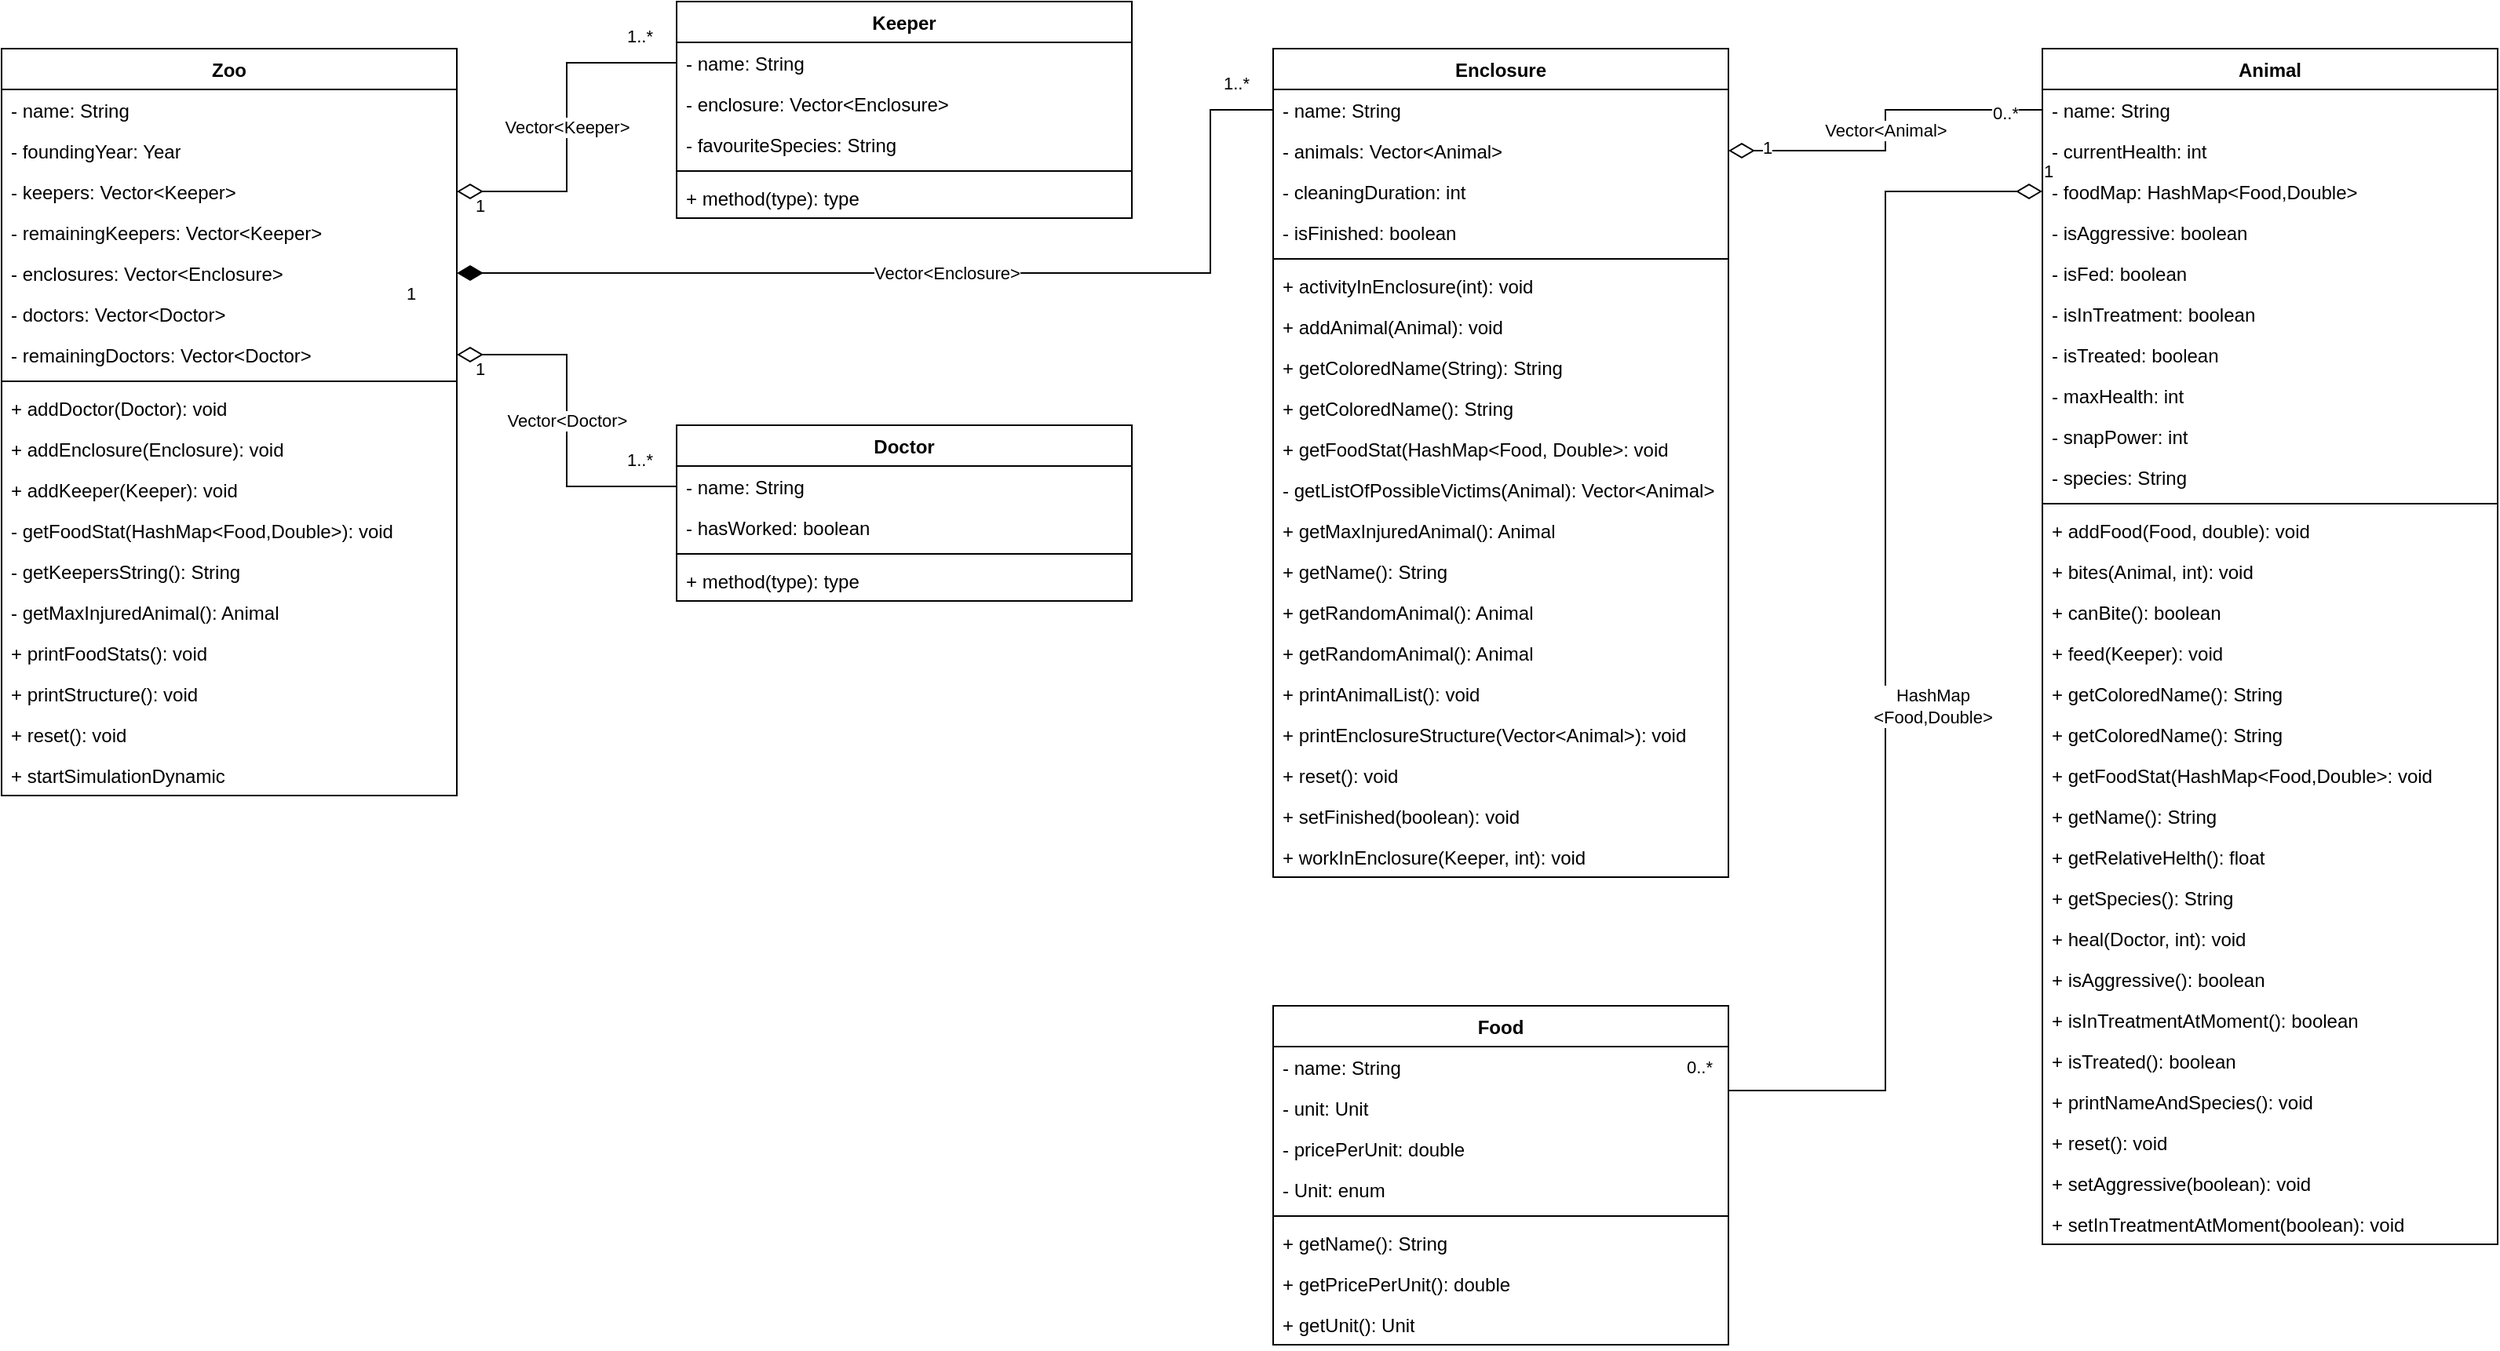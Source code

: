 <mxfile version="24.2.7" type="device">
  <diagram name="Page-1" id="Pk9zL08sHy-tiMbO6ThS">
    <mxGraphModel dx="3749" dy="1863" grid="1" gridSize="10" guides="1" tooltips="1" connect="1" arrows="1" fold="1" page="1" pageScale="1" pageWidth="1654" pageHeight="1169" math="0" shadow="0">
      <root>
        <mxCell id="0" />
        <mxCell id="1" parent="0" />
        <mxCell id="gAP76G3xezZ4vPlOtS2M-1" value="Zoo" style="swimlane;fontStyle=1;align=center;verticalAlign=top;childLayout=stackLayout;horizontal=1;startSize=26;horizontalStack=0;resizeParent=1;resizeParentMax=0;resizeLast=0;collapsible=1;marginBottom=0;whiteSpace=wrap;html=1;" parent="1" vertex="1">
          <mxGeometry x="50" y="40" width="290" height="476" as="geometry" />
        </mxCell>
        <mxCell id="gAP76G3xezZ4vPlOtS2M-2" value="- name: String" style="text;strokeColor=none;fillColor=none;align=left;verticalAlign=top;spacingLeft=4;spacingRight=4;overflow=hidden;rotatable=0;points=[[0,0.5],[1,0.5]];portConstraint=eastwest;whiteSpace=wrap;html=1;" parent="gAP76G3xezZ4vPlOtS2M-1" vertex="1">
          <mxGeometry y="26" width="290" height="26" as="geometry" />
        </mxCell>
        <mxCell id="gAP76G3xezZ4vPlOtS2M-9" value="- foundingYear: Year" style="text;strokeColor=none;fillColor=none;align=left;verticalAlign=top;spacingLeft=4;spacingRight=4;overflow=hidden;rotatable=0;points=[[0,0.5],[1,0.5]];portConstraint=eastwest;whiteSpace=wrap;html=1;" parent="gAP76G3xezZ4vPlOtS2M-1" vertex="1">
          <mxGeometry y="52" width="290" height="26" as="geometry" />
        </mxCell>
        <mxCell id="gAP76G3xezZ4vPlOtS2M-7" value="- keepers: Vector&amp;lt;Keeper&amp;gt;" style="text;strokeColor=none;fillColor=none;align=left;verticalAlign=top;spacingLeft=4;spacingRight=4;overflow=hidden;rotatable=0;points=[[0,0.5],[1,0.5]];portConstraint=eastwest;whiteSpace=wrap;html=1;" parent="gAP76G3xezZ4vPlOtS2M-1" vertex="1">
          <mxGeometry y="78" width="290" height="26" as="geometry" />
        </mxCell>
        <mxCell id="yWIGTHkOieJffYyIHH9y-29" value="- remainingKeepers: Vector&amp;lt;Keeper&amp;gt;" style="text;strokeColor=none;fillColor=none;align=left;verticalAlign=top;spacingLeft=4;spacingRight=4;overflow=hidden;rotatable=0;points=[[0,0.5],[1,0.5]];portConstraint=eastwest;whiteSpace=wrap;html=1;" vertex="1" parent="gAP76G3xezZ4vPlOtS2M-1">
          <mxGeometry y="104" width="290" height="26" as="geometry" />
        </mxCell>
        <mxCell id="gAP76G3xezZ4vPlOtS2M-8" value="- enclosures: Vector&amp;lt;Enclosure&amp;gt;" style="text;strokeColor=none;fillColor=none;align=left;verticalAlign=top;spacingLeft=4;spacingRight=4;overflow=hidden;rotatable=0;points=[[0,0.5],[1,0.5]];portConstraint=eastwest;whiteSpace=wrap;html=1;" parent="gAP76G3xezZ4vPlOtS2M-1" vertex="1">
          <mxGeometry y="130" width="290" height="26" as="geometry" />
        </mxCell>
        <mxCell id="yWIGTHkOieJffYyIHH9y-19" value="- doctors: Vector&amp;lt;Doctor&amp;gt;" style="text;strokeColor=none;fillColor=none;align=left;verticalAlign=top;spacingLeft=4;spacingRight=4;overflow=hidden;rotatable=0;points=[[0,0.5],[1,0.5]];portConstraint=eastwest;whiteSpace=wrap;html=1;" vertex="1" parent="gAP76G3xezZ4vPlOtS2M-1">
          <mxGeometry y="156" width="290" height="26" as="geometry" />
        </mxCell>
        <mxCell id="yWIGTHkOieJffYyIHH9y-30" value="- remainingDoctors: Vector&amp;lt;Doctor&amp;gt;" style="text;strokeColor=none;fillColor=none;align=left;verticalAlign=top;spacingLeft=4;spacingRight=4;overflow=hidden;rotatable=0;points=[[0,0.5],[1,0.5]];portConstraint=eastwest;whiteSpace=wrap;html=1;" vertex="1" parent="gAP76G3xezZ4vPlOtS2M-1">
          <mxGeometry y="182" width="290" height="26" as="geometry" />
        </mxCell>
        <mxCell id="gAP76G3xezZ4vPlOtS2M-3" value="" style="line;strokeWidth=1;fillColor=none;align=left;verticalAlign=middle;spacingTop=-1;spacingLeft=3;spacingRight=3;rotatable=0;labelPosition=right;points=[];portConstraint=eastwest;strokeColor=inherit;" parent="gAP76G3xezZ4vPlOtS2M-1" vertex="1">
          <mxGeometry y="208" width="290" height="8" as="geometry" />
        </mxCell>
        <mxCell id="gAP76G3xezZ4vPlOtS2M-4" value="+ addDoctor(Doctor): void" style="text;strokeColor=none;fillColor=none;align=left;verticalAlign=top;spacingLeft=4;spacingRight=4;overflow=hidden;rotatable=0;points=[[0,0.5],[1,0.5]];portConstraint=eastwest;whiteSpace=wrap;html=1;" parent="gAP76G3xezZ4vPlOtS2M-1" vertex="1">
          <mxGeometry y="216" width="290" height="26" as="geometry" />
        </mxCell>
        <mxCell id="yWIGTHkOieJffYyIHH9y-20" value="+ addEnclosure(Enclosure): void" style="text;strokeColor=none;fillColor=none;align=left;verticalAlign=top;spacingLeft=4;spacingRight=4;overflow=hidden;rotatable=0;points=[[0,0.5],[1,0.5]];portConstraint=eastwest;whiteSpace=wrap;html=1;" vertex="1" parent="gAP76G3xezZ4vPlOtS2M-1">
          <mxGeometry y="242" width="290" height="26" as="geometry" />
        </mxCell>
        <mxCell id="yWIGTHkOieJffYyIHH9y-21" value="+ addKeeper(Keeper): void" style="text;strokeColor=none;fillColor=none;align=left;verticalAlign=top;spacingLeft=4;spacingRight=4;overflow=hidden;rotatable=0;points=[[0,0.5],[1,0.5]];portConstraint=eastwest;whiteSpace=wrap;html=1;" vertex="1" parent="gAP76G3xezZ4vPlOtS2M-1">
          <mxGeometry y="268" width="290" height="26" as="geometry" />
        </mxCell>
        <mxCell id="yWIGTHkOieJffYyIHH9y-22" value="&lt;div&gt;- getFoodStat(HashMap&amp;lt;Food,Double&amp;gt;): void&lt;/div&gt;" style="text;strokeColor=none;fillColor=none;align=left;verticalAlign=top;spacingLeft=4;spacingRight=4;overflow=hidden;rotatable=0;points=[[0,0.5],[1,0.5]];portConstraint=eastwest;whiteSpace=wrap;html=1;" vertex="1" parent="gAP76G3xezZ4vPlOtS2M-1">
          <mxGeometry y="294" width="290" height="26" as="geometry" />
        </mxCell>
        <mxCell id="yWIGTHkOieJffYyIHH9y-23" value="- getKeepersString(): String" style="text;strokeColor=none;fillColor=none;align=left;verticalAlign=top;spacingLeft=4;spacingRight=4;overflow=hidden;rotatable=0;points=[[0,0.5],[1,0.5]];portConstraint=eastwest;whiteSpace=wrap;html=1;" vertex="1" parent="gAP76G3xezZ4vPlOtS2M-1">
          <mxGeometry y="320" width="290" height="26" as="geometry" />
        </mxCell>
        <mxCell id="yWIGTHkOieJffYyIHH9y-24" value="- getMaxInjuredAnimal(): Animal" style="text;strokeColor=none;fillColor=none;align=left;verticalAlign=top;spacingLeft=4;spacingRight=4;overflow=hidden;rotatable=0;points=[[0,0.5],[1,0.5]];portConstraint=eastwest;whiteSpace=wrap;html=1;" vertex="1" parent="gAP76G3xezZ4vPlOtS2M-1">
          <mxGeometry y="346" width="290" height="26" as="geometry" />
        </mxCell>
        <mxCell id="yWIGTHkOieJffYyIHH9y-25" value="&lt;div&gt;+ printFoodStats(): void&lt;/div&gt;" style="text;strokeColor=none;fillColor=none;align=left;verticalAlign=top;spacingLeft=4;spacingRight=4;overflow=hidden;rotatable=0;points=[[0,0.5],[1,0.5]];portConstraint=eastwest;whiteSpace=wrap;html=1;" vertex="1" parent="gAP76G3xezZ4vPlOtS2M-1">
          <mxGeometry y="372" width="290" height="26" as="geometry" />
        </mxCell>
        <mxCell id="yWIGTHkOieJffYyIHH9y-26" value="&lt;div&gt;+ printStructure(): void&lt;/div&gt;" style="text;strokeColor=none;fillColor=none;align=left;verticalAlign=top;spacingLeft=4;spacingRight=4;overflow=hidden;rotatable=0;points=[[0,0.5],[1,0.5]];portConstraint=eastwest;whiteSpace=wrap;html=1;" vertex="1" parent="gAP76G3xezZ4vPlOtS2M-1">
          <mxGeometry y="398" width="290" height="26" as="geometry" />
        </mxCell>
        <mxCell id="yWIGTHkOieJffYyIHH9y-27" value="+ reset(): void" style="text;strokeColor=none;fillColor=none;align=left;verticalAlign=top;spacingLeft=4;spacingRight=4;overflow=hidden;rotatable=0;points=[[0,0.5],[1,0.5]];portConstraint=eastwest;whiteSpace=wrap;html=1;" vertex="1" parent="gAP76G3xezZ4vPlOtS2M-1">
          <mxGeometry y="424" width="290" height="26" as="geometry" />
        </mxCell>
        <mxCell id="yWIGTHkOieJffYyIHH9y-28" value="+ startSimulationDynamic" style="text;strokeColor=none;fillColor=none;align=left;verticalAlign=top;spacingLeft=4;spacingRight=4;overflow=hidden;rotatable=0;points=[[0,0.5],[1,0.5]];portConstraint=eastwest;whiteSpace=wrap;html=1;" vertex="1" parent="gAP76G3xezZ4vPlOtS2M-1">
          <mxGeometry y="450" width="290" height="26" as="geometry" />
        </mxCell>
        <mxCell id="gAP76G3xezZ4vPlOtS2M-12" value="Enclosure" style="swimlane;fontStyle=1;align=center;verticalAlign=top;childLayout=stackLayout;horizontal=1;startSize=26;horizontalStack=0;resizeParent=1;resizeParentMax=0;resizeLast=0;collapsible=1;marginBottom=0;whiteSpace=wrap;html=1;" parent="1" vertex="1">
          <mxGeometry x="860" y="40" width="290" height="528" as="geometry" />
        </mxCell>
        <mxCell id="gAP76G3xezZ4vPlOtS2M-13" value="- name: String" style="text;strokeColor=none;fillColor=none;align=left;verticalAlign=top;spacingLeft=4;spacingRight=4;overflow=hidden;rotatable=0;points=[[0,0.5],[1,0.5]];portConstraint=eastwest;whiteSpace=wrap;html=1;" parent="gAP76G3xezZ4vPlOtS2M-12" vertex="1">
          <mxGeometry y="26" width="290" height="26" as="geometry" />
        </mxCell>
        <mxCell id="gAP76G3xezZ4vPlOtS2M-14" value="- animals: Vector&amp;lt;Animal&amp;gt;" style="text;strokeColor=none;fillColor=none;align=left;verticalAlign=top;spacingLeft=4;spacingRight=4;overflow=hidden;rotatable=0;points=[[0,0.5],[1,0.5]];portConstraint=eastwest;whiteSpace=wrap;html=1;" parent="gAP76G3xezZ4vPlOtS2M-12" vertex="1">
          <mxGeometry y="52" width="290" height="26" as="geometry" />
        </mxCell>
        <mxCell id="yWIGTHkOieJffYyIHH9y-31" value="- cleaningDuration: int" style="text;strokeColor=none;fillColor=none;align=left;verticalAlign=top;spacingLeft=4;spacingRight=4;overflow=hidden;rotatable=0;points=[[0,0.5],[1,0.5]];portConstraint=eastwest;whiteSpace=wrap;html=1;" vertex="1" parent="gAP76G3xezZ4vPlOtS2M-12">
          <mxGeometry y="78" width="290" height="26" as="geometry" />
        </mxCell>
        <mxCell id="yWIGTHkOieJffYyIHH9y-32" value="&lt;div&gt;- isFinished: boolean&lt;/div&gt;&lt;div&gt;&lt;br&gt;&lt;/div&gt;" style="text;strokeColor=none;fillColor=none;align=left;verticalAlign=top;spacingLeft=4;spacingRight=4;overflow=hidden;rotatable=0;points=[[0,0.5],[1,0.5]];portConstraint=eastwest;whiteSpace=wrap;html=1;" vertex="1" parent="gAP76G3xezZ4vPlOtS2M-12">
          <mxGeometry y="104" width="290" height="26" as="geometry" />
        </mxCell>
        <mxCell id="gAP76G3xezZ4vPlOtS2M-17" value="" style="line;strokeWidth=1;fillColor=none;align=left;verticalAlign=middle;spacingTop=-1;spacingLeft=3;spacingRight=3;rotatable=0;labelPosition=right;points=[];portConstraint=eastwest;strokeColor=inherit;" parent="gAP76G3xezZ4vPlOtS2M-12" vertex="1">
          <mxGeometry y="130" width="290" height="8" as="geometry" />
        </mxCell>
        <mxCell id="gAP76G3xezZ4vPlOtS2M-18" value="+ activityInEnclosure(int): void" style="text;strokeColor=none;fillColor=none;align=left;verticalAlign=top;spacingLeft=4;spacingRight=4;overflow=hidden;rotatable=0;points=[[0,0.5],[1,0.5]];portConstraint=eastwest;whiteSpace=wrap;html=1;" parent="gAP76G3xezZ4vPlOtS2M-12" vertex="1">
          <mxGeometry y="138" width="290" height="26" as="geometry" />
        </mxCell>
        <mxCell id="yWIGTHkOieJffYyIHH9y-34" value="+ addAnimal(Animal): void" style="text;strokeColor=none;fillColor=none;align=left;verticalAlign=top;spacingLeft=4;spacingRight=4;overflow=hidden;rotatable=0;points=[[0,0.5],[1,0.5]];portConstraint=eastwest;whiteSpace=wrap;html=1;" vertex="1" parent="gAP76G3xezZ4vPlOtS2M-12">
          <mxGeometry y="164" width="290" height="26" as="geometry" />
        </mxCell>
        <mxCell id="yWIGTHkOieJffYyIHH9y-35" value="+ getColoredName(String): String" style="text;strokeColor=none;fillColor=none;align=left;verticalAlign=top;spacingLeft=4;spacingRight=4;overflow=hidden;rotatable=0;points=[[0,0.5],[1,0.5]];portConstraint=eastwest;whiteSpace=wrap;html=1;" vertex="1" parent="gAP76G3xezZ4vPlOtS2M-12">
          <mxGeometry y="190" width="290" height="26" as="geometry" />
        </mxCell>
        <mxCell id="yWIGTHkOieJffYyIHH9y-36" value="&lt;div&gt;+ getColoredName(): String&lt;/div&gt;" style="text;strokeColor=none;fillColor=none;align=left;verticalAlign=top;spacingLeft=4;spacingRight=4;overflow=hidden;rotatable=0;points=[[0,0.5],[1,0.5]];portConstraint=eastwest;whiteSpace=wrap;html=1;" vertex="1" parent="gAP76G3xezZ4vPlOtS2M-12">
          <mxGeometry y="216" width="290" height="26" as="geometry" />
        </mxCell>
        <mxCell id="yWIGTHkOieJffYyIHH9y-37" value="&lt;div&gt;+ getFoodStat(HashMap&amp;lt;Food, Double&amp;gt;: void&lt;/div&gt;" style="text;strokeColor=none;fillColor=none;align=left;verticalAlign=top;spacingLeft=4;spacingRight=4;overflow=hidden;rotatable=0;points=[[0,0.5],[1,0.5]];portConstraint=eastwest;whiteSpace=wrap;html=1;" vertex="1" parent="gAP76G3xezZ4vPlOtS2M-12">
          <mxGeometry y="242" width="290" height="26" as="geometry" />
        </mxCell>
        <mxCell id="yWIGTHkOieJffYyIHH9y-38" value="- getListOfPossibleVictims(Animal): Vector&amp;lt;Animal&amp;gt;" style="text;strokeColor=none;fillColor=none;align=left;verticalAlign=top;spacingLeft=4;spacingRight=4;overflow=hidden;rotatable=0;points=[[0,0.5],[1,0.5]];portConstraint=eastwest;whiteSpace=wrap;html=1;" vertex="1" parent="gAP76G3xezZ4vPlOtS2M-12">
          <mxGeometry y="268" width="290" height="26" as="geometry" />
        </mxCell>
        <mxCell id="yWIGTHkOieJffYyIHH9y-39" value="+ getMaxInjuredAnimal(): Animal" style="text;strokeColor=none;fillColor=none;align=left;verticalAlign=top;spacingLeft=4;spacingRight=4;overflow=hidden;rotatable=0;points=[[0,0.5],[1,0.5]];portConstraint=eastwest;whiteSpace=wrap;html=1;" vertex="1" parent="gAP76G3xezZ4vPlOtS2M-12">
          <mxGeometry y="294" width="290" height="26" as="geometry" />
        </mxCell>
        <mxCell id="yWIGTHkOieJffYyIHH9y-40" value="&lt;div&gt;+ getName(): String&lt;/div&gt;&lt;div&gt;&lt;br&gt;&lt;/div&gt;" style="text;strokeColor=none;fillColor=none;align=left;verticalAlign=top;spacingLeft=4;spacingRight=4;overflow=hidden;rotatable=0;points=[[0,0.5],[1,0.5]];portConstraint=eastwest;whiteSpace=wrap;html=1;" vertex="1" parent="gAP76G3xezZ4vPlOtS2M-12">
          <mxGeometry y="320" width="290" height="26" as="geometry" />
        </mxCell>
        <mxCell id="yWIGTHkOieJffYyIHH9y-41" value="&lt;div&gt;+ getRandomAnimal(): Animal&lt;/div&gt;&lt;div&gt;&lt;br&gt;&lt;/div&gt;" style="text;strokeColor=none;fillColor=none;align=left;verticalAlign=top;spacingLeft=4;spacingRight=4;overflow=hidden;rotatable=0;points=[[0,0.5],[1,0.5]];portConstraint=eastwest;whiteSpace=wrap;html=1;" vertex="1" parent="gAP76G3xezZ4vPlOtS2M-12">
          <mxGeometry y="346" width="290" height="26" as="geometry" />
        </mxCell>
        <mxCell id="yWIGTHkOieJffYyIHH9y-42" value="&lt;div&gt;+ getRandomAnimal(): Animal&lt;/div&gt;&lt;div&gt;&lt;br&gt;&lt;/div&gt;" style="text;strokeColor=none;fillColor=none;align=left;verticalAlign=top;spacingLeft=4;spacingRight=4;overflow=hidden;rotatable=0;points=[[0,0.5],[1,0.5]];portConstraint=eastwest;whiteSpace=wrap;html=1;" vertex="1" parent="gAP76G3xezZ4vPlOtS2M-12">
          <mxGeometry y="372" width="290" height="26" as="geometry" />
        </mxCell>
        <mxCell id="yWIGTHkOieJffYyIHH9y-44" value="+ printAnimalList(): void" style="text;strokeColor=none;fillColor=none;align=left;verticalAlign=top;spacingLeft=4;spacingRight=4;overflow=hidden;rotatable=0;points=[[0,0.5],[1,0.5]];portConstraint=eastwest;whiteSpace=wrap;html=1;" vertex="1" parent="gAP76G3xezZ4vPlOtS2M-12">
          <mxGeometry y="398" width="290" height="26" as="geometry" />
        </mxCell>
        <mxCell id="yWIGTHkOieJffYyIHH9y-45" value="+ printEnclosureStructure(Vector&amp;lt;Animal&amp;gt;): void" style="text;strokeColor=none;fillColor=none;align=left;verticalAlign=top;spacingLeft=4;spacingRight=4;overflow=hidden;rotatable=0;points=[[0,0.5],[1,0.5]];portConstraint=eastwest;whiteSpace=wrap;html=1;" vertex="1" parent="gAP76G3xezZ4vPlOtS2M-12">
          <mxGeometry y="424" width="290" height="26" as="geometry" />
        </mxCell>
        <mxCell id="yWIGTHkOieJffYyIHH9y-46" value="+ reset(): void" style="text;strokeColor=none;fillColor=none;align=left;verticalAlign=top;spacingLeft=4;spacingRight=4;overflow=hidden;rotatable=0;points=[[0,0.5],[1,0.5]];portConstraint=eastwest;whiteSpace=wrap;html=1;" vertex="1" parent="gAP76G3xezZ4vPlOtS2M-12">
          <mxGeometry y="450" width="290" height="26" as="geometry" />
        </mxCell>
        <mxCell id="yWIGTHkOieJffYyIHH9y-47" value="+ setFinished(boolean): void" style="text;strokeColor=none;fillColor=none;align=left;verticalAlign=top;spacingLeft=4;spacingRight=4;overflow=hidden;rotatable=0;points=[[0,0.5],[1,0.5]];portConstraint=eastwest;whiteSpace=wrap;html=1;" vertex="1" parent="gAP76G3xezZ4vPlOtS2M-12">
          <mxGeometry y="476" width="290" height="26" as="geometry" />
        </mxCell>
        <mxCell id="yWIGTHkOieJffYyIHH9y-33" value="+ workInEnclosure(Keeper, int): void" style="text;strokeColor=none;fillColor=none;align=left;verticalAlign=top;spacingLeft=4;spacingRight=4;overflow=hidden;rotatable=0;points=[[0,0.5],[1,0.5]];portConstraint=eastwest;whiteSpace=wrap;html=1;" vertex="1" parent="gAP76G3xezZ4vPlOtS2M-12">
          <mxGeometry y="502" width="290" height="26" as="geometry" />
        </mxCell>
        <mxCell id="gAP76G3xezZ4vPlOtS2M-19" value="Keeper" style="swimlane;fontStyle=1;align=center;verticalAlign=top;childLayout=stackLayout;horizontal=1;startSize=26;horizontalStack=0;resizeParent=1;resizeParentMax=0;resizeLast=0;collapsible=1;marginBottom=0;whiteSpace=wrap;html=1;" parent="1" vertex="1">
          <mxGeometry x="480" y="10" width="290" height="138" as="geometry" />
        </mxCell>
        <mxCell id="gAP76G3xezZ4vPlOtS2M-20" value="- name: String" style="text;strokeColor=none;fillColor=none;align=left;verticalAlign=top;spacingLeft=4;spacingRight=4;overflow=hidden;rotatable=0;points=[[0,0.5],[1,0.5]];portConstraint=eastwest;whiteSpace=wrap;html=1;" parent="gAP76G3xezZ4vPlOtS2M-19" vertex="1">
          <mxGeometry y="26" width="290" height="26" as="geometry" />
        </mxCell>
        <mxCell id="gAP76G3xezZ4vPlOtS2M-21" value="- enclosure: Vector&amp;lt;Enclosure&amp;gt;" style="text;strokeColor=none;fillColor=none;align=left;verticalAlign=top;spacingLeft=4;spacingRight=4;overflow=hidden;rotatable=0;points=[[0,0.5],[1,0.5]];portConstraint=eastwest;whiteSpace=wrap;html=1;" parent="gAP76G3xezZ4vPlOtS2M-19" vertex="1">
          <mxGeometry y="52" width="290" height="26" as="geometry" />
        </mxCell>
        <mxCell id="gAP76G3xezZ4vPlOtS2M-24" value="- favouriteSpecies: String" style="text;strokeColor=none;fillColor=none;align=left;verticalAlign=top;spacingLeft=4;spacingRight=4;overflow=hidden;rotatable=0;points=[[0,0.5],[1,0.5]];portConstraint=eastwest;whiteSpace=wrap;html=1;" parent="gAP76G3xezZ4vPlOtS2M-19" vertex="1">
          <mxGeometry y="78" width="290" height="26" as="geometry" />
        </mxCell>
        <mxCell id="gAP76G3xezZ4vPlOtS2M-22" value="" style="line;strokeWidth=1;fillColor=none;align=left;verticalAlign=middle;spacingTop=-1;spacingLeft=3;spacingRight=3;rotatable=0;labelPosition=right;points=[];portConstraint=eastwest;strokeColor=inherit;" parent="gAP76G3xezZ4vPlOtS2M-19" vertex="1">
          <mxGeometry y="104" width="290" height="8" as="geometry" />
        </mxCell>
        <mxCell id="gAP76G3xezZ4vPlOtS2M-23" value="+ method(type): type" style="text;strokeColor=none;fillColor=none;align=left;verticalAlign=top;spacingLeft=4;spacingRight=4;overflow=hidden;rotatable=0;points=[[0,0.5],[1,0.5]];portConstraint=eastwest;whiteSpace=wrap;html=1;" parent="gAP76G3xezZ4vPlOtS2M-19" vertex="1">
          <mxGeometry y="112" width="290" height="26" as="geometry" />
        </mxCell>
        <mxCell id="gAP76G3xezZ4vPlOtS2M-25" value="Animal" style="swimlane;fontStyle=1;align=center;verticalAlign=top;childLayout=stackLayout;horizontal=1;startSize=26;horizontalStack=0;resizeParent=1;resizeParentMax=0;resizeLast=0;collapsible=1;marginBottom=0;whiteSpace=wrap;html=1;" parent="1" vertex="1">
          <mxGeometry x="1350" y="40" width="290" height="762" as="geometry" />
        </mxCell>
        <mxCell id="gAP76G3xezZ4vPlOtS2M-26" value="- name: String" style="text;strokeColor=none;fillColor=none;align=left;verticalAlign=top;spacingLeft=4;spacingRight=4;overflow=hidden;rotatable=0;points=[[0,0.5],[1,0.5]];portConstraint=eastwest;whiteSpace=wrap;html=1;" parent="gAP76G3xezZ4vPlOtS2M-25" vertex="1">
          <mxGeometry y="26" width="290" height="26" as="geometry" />
        </mxCell>
        <mxCell id="gAP76G3xezZ4vPlOtS2M-31" value="- currentHealth: int" style="text;strokeColor=none;fillColor=none;align=left;verticalAlign=top;spacingLeft=4;spacingRight=4;overflow=hidden;rotatable=0;points=[[0,0.5],[1,0.5]];portConstraint=eastwest;whiteSpace=wrap;html=1;" parent="gAP76G3xezZ4vPlOtS2M-25" vertex="1">
          <mxGeometry y="52" width="290" height="26" as="geometry" />
        </mxCell>
        <mxCell id="gAP76G3xezZ4vPlOtS2M-28" value="- foodMap: HashMap&amp;lt;Food,Double&amp;gt;" style="text;strokeColor=none;fillColor=none;align=left;verticalAlign=top;spacingLeft=4;spacingRight=4;overflow=hidden;rotatable=0;points=[[0,0.5],[1,0.5]];portConstraint=eastwest;whiteSpace=wrap;html=1;" parent="gAP76G3xezZ4vPlOtS2M-25" vertex="1">
          <mxGeometry y="78" width="290" height="26" as="geometry" />
        </mxCell>
        <mxCell id="gAP76G3xezZ4vPlOtS2M-40" value="- isAggressive: boolean" style="text;strokeColor=none;fillColor=none;align=left;verticalAlign=top;spacingLeft=4;spacingRight=4;overflow=hidden;rotatable=0;points=[[0,0.5],[1,0.5]];portConstraint=eastwest;whiteSpace=wrap;html=1;" parent="gAP76G3xezZ4vPlOtS2M-25" vertex="1">
          <mxGeometry y="104" width="290" height="26" as="geometry" />
        </mxCell>
        <mxCell id="yWIGTHkOieJffYyIHH9y-49" value="- isFed: boolean" style="text;strokeColor=none;fillColor=none;align=left;verticalAlign=top;spacingLeft=4;spacingRight=4;overflow=hidden;rotatable=0;points=[[0,0.5],[1,0.5]];portConstraint=eastwest;whiteSpace=wrap;html=1;" vertex="1" parent="gAP76G3xezZ4vPlOtS2M-25">
          <mxGeometry y="130" width="290" height="26" as="geometry" />
        </mxCell>
        <mxCell id="yWIGTHkOieJffYyIHH9y-50" value="&lt;div&gt;- isInTreatment: boolean&lt;/div&gt;&lt;div&gt;&lt;br&gt;&lt;/div&gt;" style="text;strokeColor=none;fillColor=none;align=left;verticalAlign=top;spacingLeft=4;spacingRight=4;overflow=hidden;rotatable=0;points=[[0,0.5],[1,0.5]];portConstraint=eastwest;whiteSpace=wrap;html=1;" vertex="1" parent="gAP76G3xezZ4vPlOtS2M-25">
          <mxGeometry y="156" width="290" height="26" as="geometry" />
        </mxCell>
        <mxCell id="yWIGTHkOieJffYyIHH9y-51" value="- isTreated: boolean" style="text;strokeColor=none;fillColor=none;align=left;verticalAlign=top;spacingLeft=4;spacingRight=4;overflow=hidden;rotatable=0;points=[[0,0.5],[1,0.5]];portConstraint=eastwest;whiteSpace=wrap;html=1;" vertex="1" parent="gAP76G3xezZ4vPlOtS2M-25">
          <mxGeometry y="182" width="290" height="26" as="geometry" />
        </mxCell>
        <mxCell id="gAP76G3xezZ4vPlOtS2M-32" value="- maxHealth: int" style="text;strokeColor=none;fillColor=none;align=left;verticalAlign=top;spacingLeft=4;spacingRight=4;overflow=hidden;rotatable=0;points=[[0,0.5],[1,0.5]];portConstraint=eastwest;whiteSpace=wrap;html=1;" parent="gAP76G3xezZ4vPlOtS2M-25" vertex="1">
          <mxGeometry y="208" width="290" height="26" as="geometry" />
        </mxCell>
        <mxCell id="gAP76G3xezZ4vPlOtS2M-33" value="- snapPower: int" style="text;strokeColor=none;fillColor=none;align=left;verticalAlign=top;spacingLeft=4;spacingRight=4;overflow=hidden;rotatable=0;points=[[0,0.5],[1,0.5]];portConstraint=eastwest;whiteSpace=wrap;html=1;" parent="gAP76G3xezZ4vPlOtS2M-25" vertex="1">
          <mxGeometry y="234" width="290" height="26" as="geometry" />
        </mxCell>
        <mxCell id="gAP76G3xezZ4vPlOtS2M-27" value="- species: String" style="text;strokeColor=none;fillColor=none;align=left;verticalAlign=top;spacingLeft=4;spacingRight=4;overflow=hidden;rotatable=0;points=[[0,0.5],[1,0.5]];portConstraint=eastwest;whiteSpace=wrap;html=1;" parent="gAP76G3xezZ4vPlOtS2M-25" vertex="1">
          <mxGeometry y="260" width="290" height="26" as="geometry" />
        </mxCell>
        <mxCell id="gAP76G3xezZ4vPlOtS2M-29" value="" style="line;strokeWidth=1;fillColor=none;align=left;verticalAlign=middle;spacingTop=-1;spacingLeft=3;spacingRight=3;rotatable=0;labelPosition=right;points=[];portConstraint=eastwest;strokeColor=inherit;" parent="gAP76G3xezZ4vPlOtS2M-25" vertex="1">
          <mxGeometry y="286" width="290" height="8" as="geometry" />
        </mxCell>
        <mxCell id="gAP76G3xezZ4vPlOtS2M-30" value="+ addFood(Food, double): void" style="text;strokeColor=none;fillColor=none;align=left;verticalAlign=top;spacingLeft=4;spacingRight=4;overflow=hidden;rotatable=0;points=[[0,0.5],[1,0.5]];portConstraint=eastwest;whiteSpace=wrap;html=1;" parent="gAP76G3xezZ4vPlOtS2M-25" vertex="1">
          <mxGeometry y="294" width="290" height="26" as="geometry" />
        </mxCell>
        <mxCell id="yWIGTHkOieJffYyIHH9y-52" value="+ bites(Animal, int): void" style="text;strokeColor=none;fillColor=none;align=left;verticalAlign=top;spacingLeft=4;spacingRight=4;overflow=hidden;rotatable=0;points=[[0,0.5],[1,0.5]];portConstraint=eastwest;whiteSpace=wrap;html=1;" vertex="1" parent="gAP76G3xezZ4vPlOtS2M-25">
          <mxGeometry y="320" width="290" height="26" as="geometry" />
        </mxCell>
        <mxCell id="yWIGTHkOieJffYyIHH9y-53" value="&lt;div&gt;+ canBite(): boolean&lt;/div&gt;&lt;div&gt;&lt;br&gt;&lt;/div&gt;" style="text;strokeColor=none;fillColor=none;align=left;verticalAlign=top;spacingLeft=4;spacingRight=4;overflow=hidden;rotatable=0;points=[[0,0.5],[1,0.5]];portConstraint=eastwest;whiteSpace=wrap;html=1;" vertex="1" parent="gAP76G3xezZ4vPlOtS2M-25">
          <mxGeometry y="346" width="290" height="26" as="geometry" />
        </mxCell>
        <mxCell id="yWIGTHkOieJffYyIHH9y-54" value="+ feed(Keeper): void" style="text;strokeColor=none;fillColor=none;align=left;verticalAlign=top;spacingLeft=4;spacingRight=4;overflow=hidden;rotatable=0;points=[[0,0.5],[1,0.5]];portConstraint=eastwest;whiteSpace=wrap;html=1;" vertex="1" parent="gAP76G3xezZ4vPlOtS2M-25">
          <mxGeometry y="372" width="290" height="26" as="geometry" />
        </mxCell>
        <mxCell id="yWIGTHkOieJffYyIHH9y-55" value="+ getColoredName(): String" style="text;strokeColor=none;fillColor=none;align=left;verticalAlign=top;spacingLeft=4;spacingRight=4;overflow=hidden;rotatable=0;points=[[0,0.5],[1,0.5]];portConstraint=eastwest;whiteSpace=wrap;html=1;" vertex="1" parent="gAP76G3xezZ4vPlOtS2M-25">
          <mxGeometry y="398" width="290" height="26" as="geometry" />
        </mxCell>
        <mxCell id="yWIGTHkOieJffYyIHH9y-56" value="+ getColoredName(): String" style="text;strokeColor=none;fillColor=none;align=left;verticalAlign=top;spacingLeft=4;spacingRight=4;overflow=hidden;rotatable=0;points=[[0,0.5],[1,0.5]];portConstraint=eastwest;whiteSpace=wrap;html=1;" vertex="1" parent="gAP76G3xezZ4vPlOtS2M-25">
          <mxGeometry y="424" width="290" height="26" as="geometry" />
        </mxCell>
        <mxCell id="yWIGTHkOieJffYyIHH9y-57" value="+ getFoodStat(HashMap&amp;lt;Food,Double&amp;gt;: void" style="text;strokeColor=none;fillColor=none;align=left;verticalAlign=top;spacingLeft=4;spacingRight=4;overflow=hidden;rotatable=0;points=[[0,0.5],[1,0.5]];portConstraint=eastwest;whiteSpace=wrap;html=1;" vertex="1" parent="gAP76G3xezZ4vPlOtS2M-25">
          <mxGeometry y="450" width="290" height="26" as="geometry" />
        </mxCell>
        <mxCell id="yWIGTHkOieJffYyIHH9y-59" value="+ getName(): String" style="text;strokeColor=none;fillColor=none;align=left;verticalAlign=top;spacingLeft=4;spacingRight=4;overflow=hidden;rotatable=0;points=[[0,0.5],[1,0.5]];portConstraint=eastwest;whiteSpace=wrap;html=1;" vertex="1" parent="gAP76G3xezZ4vPlOtS2M-25">
          <mxGeometry y="476" width="290" height="26" as="geometry" />
        </mxCell>
        <mxCell id="yWIGTHkOieJffYyIHH9y-60" value="&lt;div&gt;+ getRelativeHelth(): float&lt;/div&gt;" style="text;strokeColor=none;fillColor=none;align=left;verticalAlign=top;spacingLeft=4;spacingRight=4;overflow=hidden;rotatable=0;points=[[0,0.5],[1,0.5]];portConstraint=eastwest;whiteSpace=wrap;html=1;" vertex="1" parent="gAP76G3xezZ4vPlOtS2M-25">
          <mxGeometry y="502" width="290" height="26" as="geometry" />
        </mxCell>
        <mxCell id="yWIGTHkOieJffYyIHH9y-61" value="+ getSpecies(): String" style="text;strokeColor=none;fillColor=none;align=left;verticalAlign=top;spacingLeft=4;spacingRight=4;overflow=hidden;rotatable=0;points=[[0,0.5],[1,0.5]];portConstraint=eastwest;whiteSpace=wrap;html=1;" vertex="1" parent="gAP76G3xezZ4vPlOtS2M-25">
          <mxGeometry y="528" width="290" height="26" as="geometry" />
        </mxCell>
        <mxCell id="yWIGTHkOieJffYyIHH9y-62" value="+ heal(Doctor, int): void" style="text;strokeColor=none;fillColor=none;align=left;verticalAlign=top;spacingLeft=4;spacingRight=4;overflow=hidden;rotatable=0;points=[[0,0.5],[1,0.5]];portConstraint=eastwest;whiteSpace=wrap;html=1;" vertex="1" parent="gAP76G3xezZ4vPlOtS2M-25">
          <mxGeometry y="554" width="290" height="26" as="geometry" />
        </mxCell>
        <mxCell id="yWIGTHkOieJffYyIHH9y-63" value="+ isAggressive(): boolean" style="text;strokeColor=none;fillColor=none;align=left;verticalAlign=top;spacingLeft=4;spacingRight=4;overflow=hidden;rotatable=0;points=[[0,0.5],[1,0.5]];portConstraint=eastwest;whiteSpace=wrap;html=1;" vertex="1" parent="gAP76G3xezZ4vPlOtS2M-25">
          <mxGeometry y="580" width="290" height="26" as="geometry" />
        </mxCell>
        <mxCell id="yWIGTHkOieJffYyIHH9y-65" value="&lt;div&gt;+ isInTreatmentAtMoment(): boolean&lt;/div&gt;" style="text;strokeColor=none;fillColor=none;align=left;verticalAlign=top;spacingLeft=4;spacingRight=4;overflow=hidden;rotatable=0;points=[[0,0.5],[1,0.5]];portConstraint=eastwest;whiteSpace=wrap;html=1;" vertex="1" parent="gAP76G3xezZ4vPlOtS2M-25">
          <mxGeometry y="606" width="290" height="26" as="geometry" />
        </mxCell>
        <mxCell id="yWIGTHkOieJffYyIHH9y-66" value="+ isTreated(): boolean" style="text;strokeColor=none;fillColor=none;align=left;verticalAlign=top;spacingLeft=4;spacingRight=4;overflow=hidden;rotatable=0;points=[[0,0.5],[1,0.5]];portConstraint=eastwest;whiteSpace=wrap;html=1;" vertex="1" parent="gAP76G3xezZ4vPlOtS2M-25">
          <mxGeometry y="632" width="290" height="26" as="geometry" />
        </mxCell>
        <mxCell id="yWIGTHkOieJffYyIHH9y-67" value="+ printNameAndSpecies(): void" style="text;strokeColor=none;fillColor=none;align=left;verticalAlign=top;spacingLeft=4;spacingRight=4;overflow=hidden;rotatable=0;points=[[0,0.5],[1,0.5]];portConstraint=eastwest;whiteSpace=wrap;html=1;" vertex="1" parent="gAP76G3xezZ4vPlOtS2M-25">
          <mxGeometry y="658" width="290" height="26" as="geometry" />
        </mxCell>
        <mxCell id="yWIGTHkOieJffYyIHH9y-68" value="&lt;div&gt;+ reset(): void&lt;/div&gt;" style="text;strokeColor=none;fillColor=none;align=left;verticalAlign=top;spacingLeft=4;spacingRight=4;overflow=hidden;rotatable=0;points=[[0,0.5],[1,0.5]];portConstraint=eastwest;whiteSpace=wrap;html=1;" vertex="1" parent="gAP76G3xezZ4vPlOtS2M-25">
          <mxGeometry y="684" width="290" height="26" as="geometry" />
        </mxCell>
        <mxCell id="yWIGTHkOieJffYyIHH9y-69" value="&lt;div&gt;+ setAggressive(boolean): void&lt;/div&gt;" style="text;strokeColor=none;fillColor=none;align=left;verticalAlign=top;spacingLeft=4;spacingRight=4;overflow=hidden;rotatable=0;points=[[0,0.5],[1,0.5]];portConstraint=eastwest;whiteSpace=wrap;html=1;" vertex="1" parent="gAP76G3xezZ4vPlOtS2M-25">
          <mxGeometry y="710" width="290" height="26" as="geometry" />
        </mxCell>
        <mxCell id="yWIGTHkOieJffYyIHH9y-70" value="&lt;div&gt;+ setInTreatmentAtMoment(boolean): void&lt;/div&gt;" style="text;strokeColor=none;fillColor=none;align=left;verticalAlign=top;spacingLeft=4;spacingRight=4;overflow=hidden;rotatable=0;points=[[0,0.5],[1,0.5]];portConstraint=eastwest;whiteSpace=wrap;html=1;" vertex="1" parent="gAP76G3xezZ4vPlOtS2M-25">
          <mxGeometry y="736" width="290" height="26" as="geometry" />
        </mxCell>
        <mxCell id="gAP76G3xezZ4vPlOtS2M-34" value="Food" style="swimlane;fontStyle=1;align=center;verticalAlign=top;childLayout=stackLayout;horizontal=1;startSize=26;horizontalStack=0;resizeParent=1;resizeParentMax=0;resizeLast=0;collapsible=1;marginBottom=0;whiteSpace=wrap;html=1;" parent="1" vertex="1">
          <mxGeometry x="860" y="650" width="290" height="216" as="geometry" />
        </mxCell>
        <mxCell id="gAP76G3xezZ4vPlOtS2M-35" value="- name: String" style="text;strokeColor=none;fillColor=none;align=left;verticalAlign=top;spacingLeft=4;spacingRight=4;overflow=hidden;rotatable=0;points=[[0,0.5],[1,0.5]];portConstraint=eastwest;whiteSpace=wrap;html=1;" parent="gAP76G3xezZ4vPlOtS2M-34" vertex="1">
          <mxGeometry y="26" width="290" height="26" as="geometry" />
        </mxCell>
        <mxCell id="gAP76G3xezZ4vPlOtS2M-36" value="- unit: Unit" style="text;strokeColor=none;fillColor=none;align=left;verticalAlign=top;spacingLeft=4;spacingRight=4;overflow=hidden;rotatable=0;points=[[0,0.5],[1,0.5]];portConstraint=eastwest;whiteSpace=wrap;html=1;" parent="gAP76G3xezZ4vPlOtS2M-34" vertex="1">
          <mxGeometry y="52" width="290" height="26" as="geometry" />
        </mxCell>
        <mxCell id="gAP76G3xezZ4vPlOtS2M-37" value="- pricePerUnit: double" style="text;strokeColor=none;fillColor=none;align=left;verticalAlign=top;spacingLeft=4;spacingRight=4;overflow=hidden;rotatable=0;points=[[0,0.5],[1,0.5]];portConstraint=eastwest;whiteSpace=wrap;html=1;" parent="gAP76G3xezZ4vPlOtS2M-34" vertex="1">
          <mxGeometry y="78" width="290" height="26" as="geometry" />
        </mxCell>
        <mxCell id="gAP76G3xezZ4vPlOtS2M-41" value="- Unit: enum" style="text;strokeColor=none;fillColor=none;align=left;verticalAlign=top;spacingLeft=4;spacingRight=4;overflow=hidden;rotatable=0;points=[[0,0.5],[1,0.5]];portConstraint=eastwest;whiteSpace=wrap;html=1;" parent="gAP76G3xezZ4vPlOtS2M-34" vertex="1">
          <mxGeometry y="104" width="290" height="26" as="geometry" />
        </mxCell>
        <mxCell id="gAP76G3xezZ4vPlOtS2M-38" value="" style="line;strokeWidth=1;fillColor=none;align=left;verticalAlign=middle;spacingTop=-1;spacingLeft=3;spacingRight=3;rotatable=0;labelPosition=right;points=[];portConstraint=eastwest;strokeColor=inherit;" parent="gAP76G3xezZ4vPlOtS2M-34" vertex="1">
          <mxGeometry y="130" width="290" height="8" as="geometry" />
        </mxCell>
        <mxCell id="gAP76G3xezZ4vPlOtS2M-39" value="+ getName(): String" style="text;strokeColor=none;fillColor=none;align=left;verticalAlign=top;spacingLeft=4;spacingRight=4;overflow=hidden;rotatable=0;points=[[0,0.5],[1,0.5]];portConstraint=eastwest;whiteSpace=wrap;html=1;" parent="gAP76G3xezZ4vPlOtS2M-34" vertex="1">
          <mxGeometry y="138" width="290" height="26" as="geometry" />
        </mxCell>
        <mxCell id="yWIGTHkOieJffYyIHH9y-72" value="+ getPricePerUnit(): double" style="text;strokeColor=none;fillColor=none;align=left;verticalAlign=top;spacingLeft=4;spacingRight=4;overflow=hidden;rotatable=0;points=[[0,0.5],[1,0.5]];portConstraint=eastwest;whiteSpace=wrap;html=1;" vertex="1" parent="gAP76G3xezZ4vPlOtS2M-34">
          <mxGeometry y="164" width="290" height="26" as="geometry" />
        </mxCell>
        <mxCell id="yWIGTHkOieJffYyIHH9y-73" value="+ getUnit(): Unit" style="text;strokeColor=none;fillColor=none;align=left;verticalAlign=top;spacingLeft=4;spacingRight=4;overflow=hidden;rotatable=0;points=[[0,0.5],[1,0.5]];portConstraint=eastwest;whiteSpace=wrap;html=1;" vertex="1" parent="gAP76G3xezZ4vPlOtS2M-34">
          <mxGeometry y="190" width="290" height="26" as="geometry" />
        </mxCell>
        <mxCell id="gAP76G3xezZ4vPlOtS2M-43" value="Doctor" style="swimlane;fontStyle=1;align=center;verticalAlign=top;childLayout=stackLayout;horizontal=1;startSize=26;horizontalStack=0;resizeParent=1;resizeParentMax=0;resizeLast=0;collapsible=1;marginBottom=0;whiteSpace=wrap;html=1;" parent="1" vertex="1">
          <mxGeometry x="480" y="280" width="290" height="112" as="geometry" />
        </mxCell>
        <mxCell id="gAP76G3xezZ4vPlOtS2M-44" value="- name: String" style="text;strokeColor=none;fillColor=none;align=left;verticalAlign=top;spacingLeft=4;spacingRight=4;overflow=hidden;rotatable=0;points=[[0,0.5],[1,0.5]];portConstraint=eastwest;whiteSpace=wrap;html=1;" parent="gAP76G3xezZ4vPlOtS2M-43" vertex="1">
          <mxGeometry y="26" width="290" height="26" as="geometry" />
        </mxCell>
        <mxCell id="gAP76G3xezZ4vPlOtS2M-45" value="- hasWorked: boolean" style="text;strokeColor=none;fillColor=none;align=left;verticalAlign=top;spacingLeft=4;spacingRight=4;overflow=hidden;rotatable=0;points=[[0,0.5],[1,0.5]];portConstraint=eastwest;whiteSpace=wrap;html=1;" parent="gAP76G3xezZ4vPlOtS2M-43" vertex="1">
          <mxGeometry y="52" width="290" height="26" as="geometry" />
        </mxCell>
        <mxCell id="gAP76G3xezZ4vPlOtS2M-47" value="" style="line;strokeWidth=1;fillColor=none;align=left;verticalAlign=middle;spacingTop=-1;spacingLeft=3;spacingRight=3;rotatable=0;labelPosition=right;points=[];portConstraint=eastwest;strokeColor=inherit;" parent="gAP76G3xezZ4vPlOtS2M-43" vertex="1">
          <mxGeometry y="78" width="290" height="8" as="geometry" />
        </mxCell>
        <mxCell id="gAP76G3xezZ4vPlOtS2M-48" value="+ method(type): type" style="text;strokeColor=none;fillColor=none;align=left;verticalAlign=top;spacingLeft=4;spacingRight=4;overflow=hidden;rotatable=0;points=[[0,0.5],[1,0.5]];portConstraint=eastwest;whiteSpace=wrap;html=1;" parent="gAP76G3xezZ4vPlOtS2M-43" vertex="1">
          <mxGeometry y="86" width="290" height="26" as="geometry" />
        </mxCell>
        <mxCell id="yWIGTHkOieJffYyIHH9y-1" value="Vector&amp;lt;Enclosure&amp;gt;" style="endArrow=none;html=1;endSize=12;startArrow=diamondThin;startSize=14;startFill=1;edgeStyle=elbowEdgeStyle;rounded=0;endFill=0;exitX=1;exitY=0.5;exitDx=0;exitDy=0;entryX=0;entryY=0.5;entryDx=0;entryDy=0;" edge="1" parent="1" source="gAP76G3xezZ4vPlOtS2M-8" target="gAP76G3xezZ4vPlOtS2M-13">
          <mxGeometry relative="1" as="geometry">
            <mxPoint x="191.41" y="516" as="sourcePoint" />
            <mxPoint x="830" y="80" as="targetPoint" />
            <Array as="points">
              <mxPoint x="820" y="150" />
            </Array>
          </mxGeometry>
        </mxCell>
        <mxCell id="yWIGTHkOieJffYyIHH9y-2" value="1" style="edgeLabel;resizable=0;html=1;align=left;verticalAlign=top;" connectable="0" vertex="1" parent="yWIGTHkOieJffYyIHH9y-1">
          <mxGeometry x="-1" relative="1" as="geometry">
            <mxPoint x="-34" as="offset" />
          </mxGeometry>
        </mxCell>
        <mxCell id="yWIGTHkOieJffYyIHH9y-3" value="1..*" style="edgeLabel;resizable=0;html=1;align=right;verticalAlign=top;" connectable="0" vertex="1" parent="yWIGTHkOieJffYyIHH9y-1">
          <mxGeometry x="1" relative="1" as="geometry">
            <mxPoint x="-15" y="-30" as="offset" />
          </mxGeometry>
        </mxCell>
        <mxCell id="yWIGTHkOieJffYyIHH9y-7" value="Vector&amp;lt;Keeper&amp;gt;" style="endArrow=none;html=1;endSize=12;startArrow=diamondThin;startSize=14;startFill=0;edgeStyle=elbowEdgeStyle;rounded=0;entryX=0;entryY=0.5;entryDx=0;entryDy=0;endFill=0;exitX=1;exitY=0.5;exitDx=0;exitDy=0;" edge="1" parent="1" source="gAP76G3xezZ4vPlOtS2M-7" target="gAP76G3xezZ4vPlOtS2M-20">
          <mxGeometry relative="1" as="geometry">
            <mxPoint x="370" y="140" as="sourcePoint" />
            <mxPoint x="645.05" y="296" as="targetPoint" />
            <Array as="points" />
          </mxGeometry>
        </mxCell>
        <mxCell id="yWIGTHkOieJffYyIHH9y-8" value="1" style="edgeLabel;resizable=0;html=1;align=left;verticalAlign=top;" connectable="0" vertex="1" parent="yWIGTHkOieJffYyIHH9y-7">
          <mxGeometry x="-1" relative="1" as="geometry">
            <mxPoint x="10" y="-4" as="offset" />
          </mxGeometry>
        </mxCell>
        <mxCell id="yWIGTHkOieJffYyIHH9y-9" value="1..*" style="edgeLabel;resizable=0;html=1;align=right;verticalAlign=top;" connectable="0" vertex="1" parent="yWIGTHkOieJffYyIHH9y-7">
          <mxGeometry x="1" relative="1" as="geometry">
            <mxPoint x="-15" y="-30" as="offset" />
          </mxGeometry>
        </mxCell>
        <mxCell id="yWIGTHkOieJffYyIHH9y-13" value="&lt;div&gt;HashMap&lt;/div&gt;&lt;div&gt;&amp;lt;Food,Double&amp;gt;&lt;/div&gt;" style="endArrow=none;html=1;endSize=12;startArrow=diamondThin;startSize=14;startFill=0;edgeStyle=elbowEdgeStyle;rounded=0;endFill=0;entryX=1;entryY=0.25;entryDx=0;entryDy=0;exitX=0;exitY=0.5;exitDx=0;exitDy=0;" edge="1" parent="1" source="gAP76G3xezZ4vPlOtS2M-28" target="gAP76G3xezZ4vPlOtS2M-34">
          <mxGeometry x="0.11" y="30" relative="1" as="geometry">
            <mxPoint x="1280" y="610" as="sourcePoint" />
            <mxPoint x="460" y="1400" as="targetPoint" />
            <mxPoint y="-1" as="offset" />
          </mxGeometry>
        </mxCell>
        <mxCell id="yWIGTHkOieJffYyIHH9y-14" value="1" style="edgeLabel;resizable=0;html=1;align=left;verticalAlign=top;" connectable="0" vertex="1" parent="yWIGTHkOieJffYyIHH9y-13">
          <mxGeometry x="-1" relative="1" as="geometry">
            <mxPoint x="-1" y="-26" as="offset" />
          </mxGeometry>
        </mxCell>
        <mxCell id="yWIGTHkOieJffYyIHH9y-15" value="0..*" style="edgeLabel;resizable=0;html=1;align=right;verticalAlign=top;" connectable="0" vertex="1" parent="yWIGTHkOieJffYyIHH9y-13">
          <mxGeometry x="1" relative="1" as="geometry">
            <mxPoint x="-10" y="-28" as="offset" />
          </mxGeometry>
        </mxCell>
        <mxCell id="yWIGTHkOieJffYyIHH9y-74" value="Vector&amp;lt;Doctor&amp;gt;" style="endArrow=none;html=1;endSize=12;startArrow=diamondThin;startSize=14;startFill=0;edgeStyle=elbowEdgeStyle;rounded=0;entryX=0;entryY=0.5;entryDx=0;entryDy=0;endFill=0;exitX=1;exitY=0.5;exitDx=0;exitDy=0;bendable=1;snapToPoint=0;" edge="1" parent="1" source="yWIGTHkOieJffYyIHH9y-30" target="gAP76G3xezZ4vPlOtS2M-44">
          <mxGeometry relative="1" as="geometry">
            <mxPoint x="370" y="230" as="sourcePoint" />
            <mxPoint x="500" y="480" as="targetPoint" />
            <Array as="points">
              <mxPoint x="410" y="260" />
            </Array>
          </mxGeometry>
        </mxCell>
        <mxCell id="yWIGTHkOieJffYyIHH9y-75" value="1" style="edgeLabel;resizable=0;html=1;align=left;verticalAlign=top;" connectable="0" vertex="1" parent="yWIGTHkOieJffYyIHH9y-74">
          <mxGeometry x="-1" relative="1" as="geometry">
            <mxPoint x="10" y="-4" as="offset" />
          </mxGeometry>
        </mxCell>
        <mxCell id="yWIGTHkOieJffYyIHH9y-76" value="1..*" style="edgeLabel;resizable=0;html=1;align=right;verticalAlign=top;" connectable="0" vertex="1" parent="yWIGTHkOieJffYyIHH9y-74">
          <mxGeometry x="1" relative="1" as="geometry">
            <mxPoint x="-15" y="-30" as="offset" />
          </mxGeometry>
        </mxCell>
        <mxCell id="yWIGTHkOieJffYyIHH9y-4" value="Vector&amp;lt;Animal&amp;gt;" style="endArrow=none;html=1;endSize=12;startArrow=diamondThin;startSize=14;startFill=0;edgeStyle=elbowEdgeStyle;rounded=0;endFill=0;entryX=0;entryY=0.5;entryDx=0;entryDy=0;exitX=1;exitY=0.5;exitDx=0;exitDy=0;" edge="1" parent="1" source="gAP76G3xezZ4vPlOtS2M-14" target="gAP76G3xezZ4vPlOtS2M-26">
          <mxGeometry x="0.006" relative="1" as="geometry">
            <mxPoint x="1220" y="680" as="sourcePoint" />
            <mxPoint x="192" y="822" as="targetPoint" />
            <mxPoint as="offset" />
          </mxGeometry>
        </mxCell>
        <mxCell id="yWIGTHkOieJffYyIHH9y-5" value="1" style="edgeLabel;resizable=0;html=1;align=left;verticalAlign=top;" connectable="0" vertex="1" parent="yWIGTHkOieJffYyIHH9y-4">
          <mxGeometry x="-1" relative="1" as="geometry">
            <mxPoint x="20" y="-15" as="offset" />
          </mxGeometry>
        </mxCell>
        <mxCell id="yWIGTHkOieJffYyIHH9y-6" value="0..*" style="edgeLabel;resizable=0;html=1;align=right;verticalAlign=top;" connectable="0" vertex="1" parent="yWIGTHkOieJffYyIHH9y-4">
          <mxGeometry x="1" relative="1" as="geometry">
            <mxPoint x="-15" y="-11" as="offset" />
          </mxGeometry>
        </mxCell>
      </root>
    </mxGraphModel>
  </diagram>
</mxfile>

